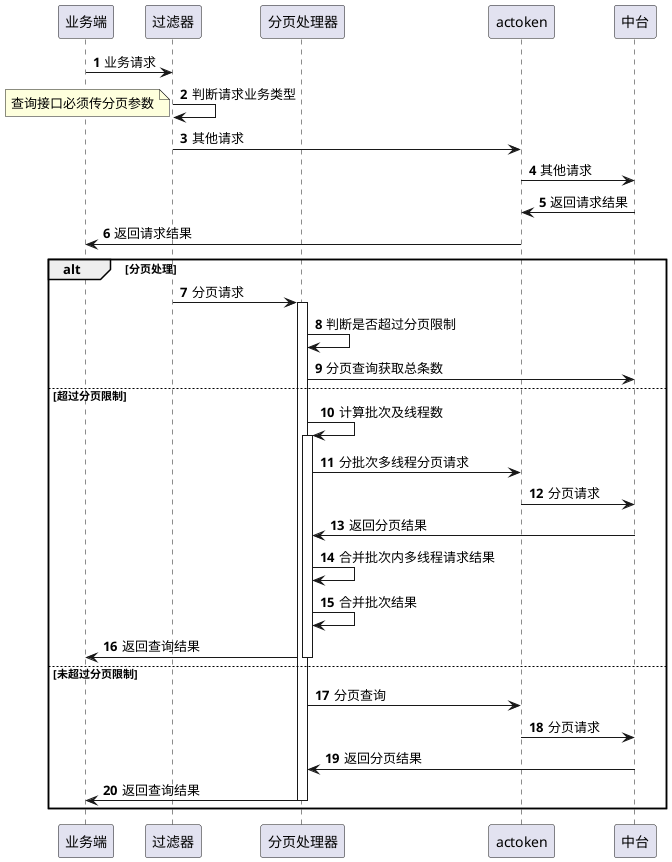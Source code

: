 @startuml
participant 业务端 as business
participant 过滤器 as filter
participant 分页处理器 as handle
participant actoken as actoken
participant 中台 as gdc


autonumber
business -> filter: 业务请求
filter->filter: 判断请求业务类型
note left: 查询接口必须传分页参数
filter -> actoken: 其他请求
actoken -> gdc: 其他请求
actoken <- gdc: 返回请求结果
business <- actoken: 返回请求结果


alt 分页处理
    filter -> handle: 分页请求

    activate handle
    handle -> handle: 判断是否超过分页限制
    handle -> gdc: 分页查询获取总条数

else 超过分页限制
    handle -> handle: 计算批次及线程数
    activate handle
    handle -> actoken: 分批次多线程分页请求
    actoken -> gdc: 分页请求
    handle <- gdc: 返回分页结果
    handle -> handle: 合并批次内多线程请求结果
    handle -> handle: 合并批次结果
    business <- handle: 返回查询结果
    deactivate

else 未超过分页限制

    handle -> actoken: 分页查询
    actoken -> gdc: 分页请求
    handle <- gdc: 返回分页结果
    business <- handle: 返回查询结果
    deactivate
end

@enduml